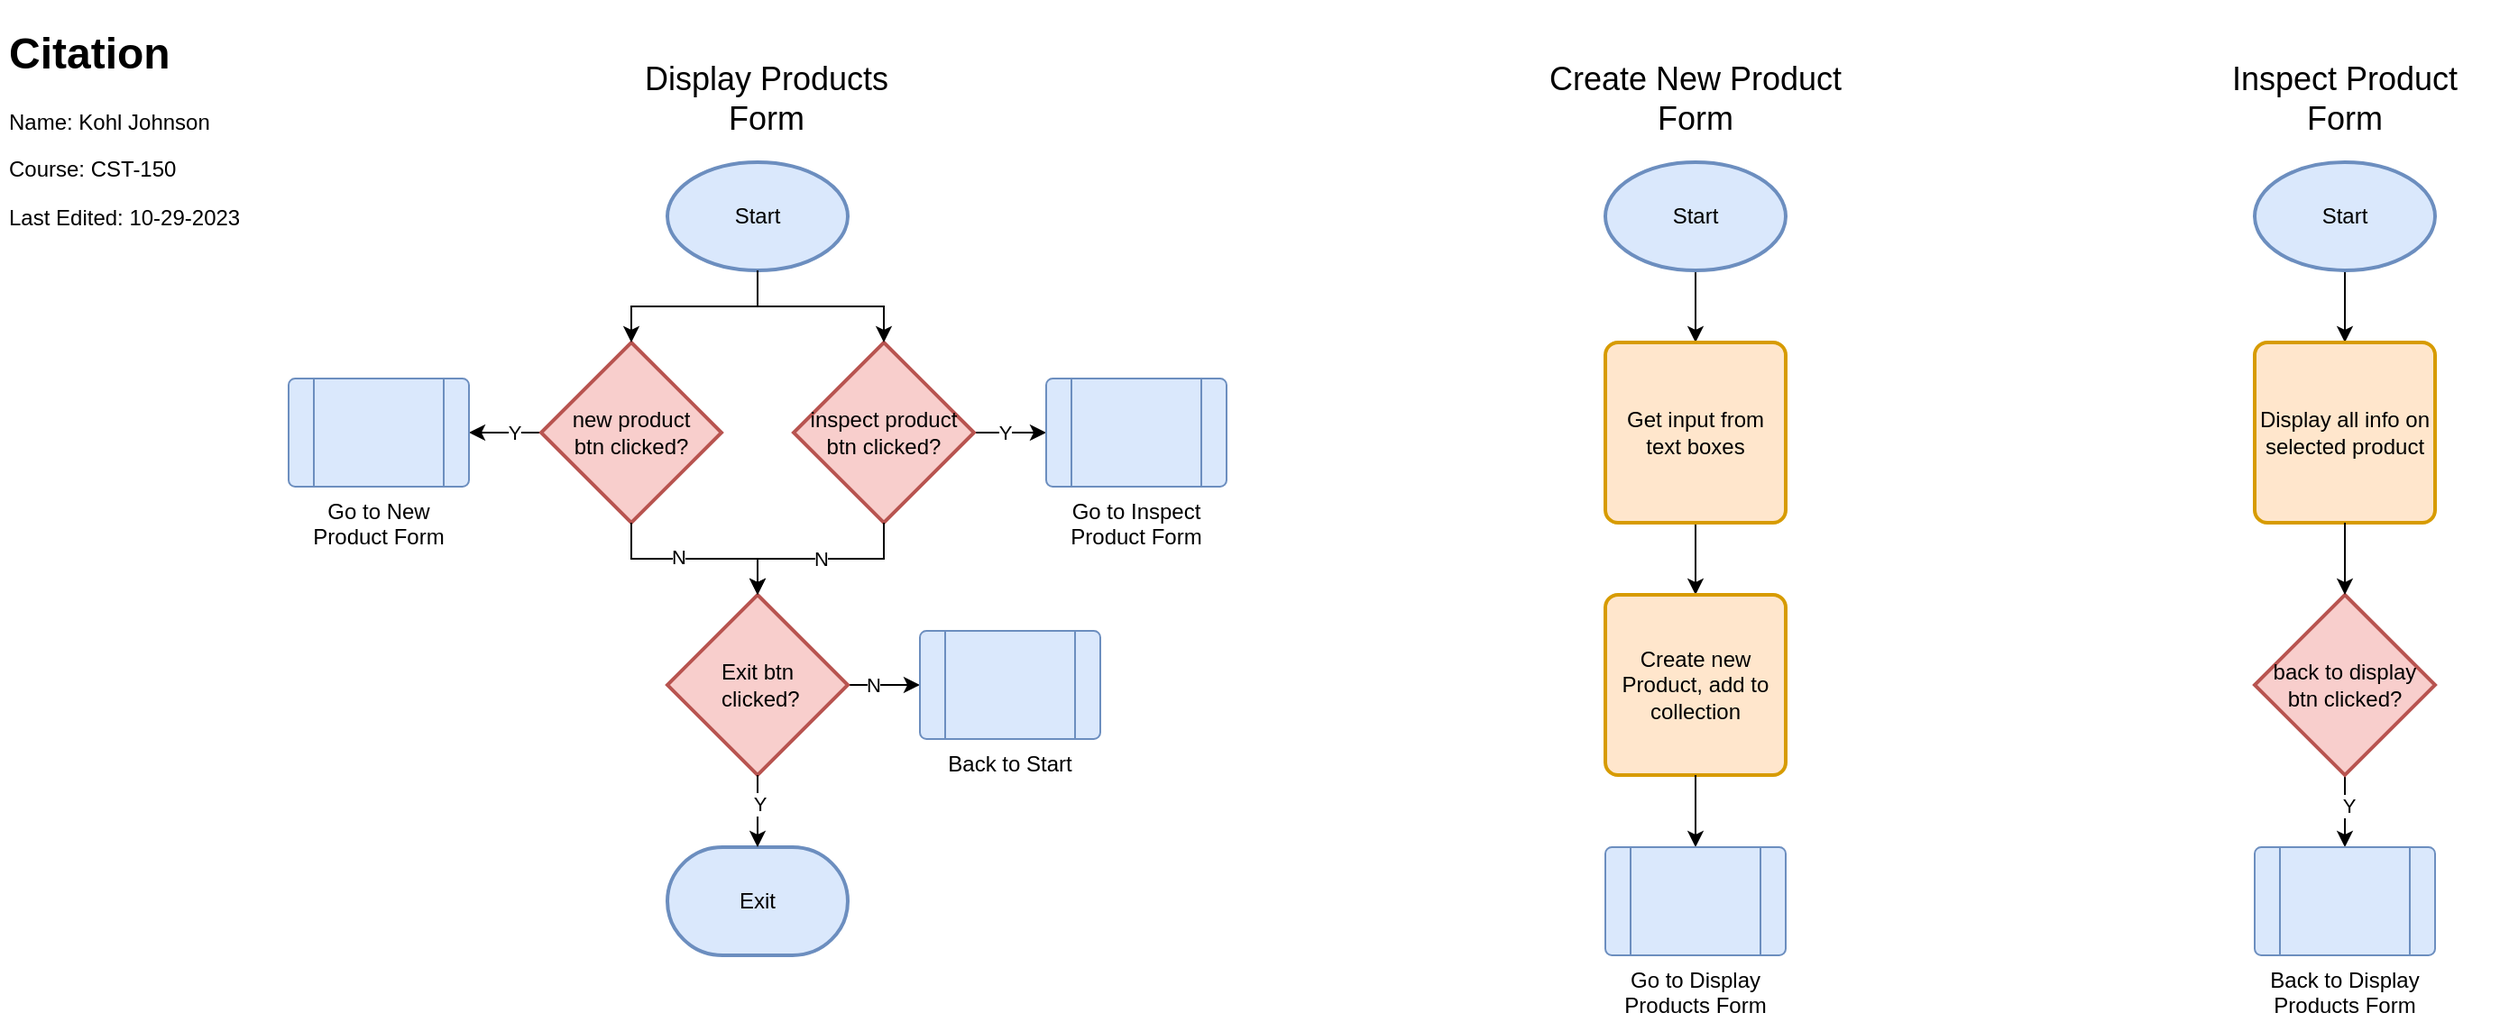 <mxfile version="22.0.8" type="device">
  <diagram name="Page-1" id="VeDmgvsDk4by8KfWoQLR">
    <mxGraphModel dx="1793" dy="2088" grid="1" gridSize="10" guides="1" tooltips="1" connect="1" arrows="1" fold="1" page="1" pageScale="1" pageWidth="850" pageHeight="1100" math="0" shadow="0">
      <root>
        <mxCell id="0" />
        <mxCell id="1" parent="0" />
        <mxCell id="z1aTrCgO5oX9MrQG56ug-1" value="Start" style="strokeWidth=2;html=1;shape=mxgraph.flowchart.start_1;whiteSpace=wrap;fillColor=#dae8fc;strokeColor=#6c8ebf;" parent="1" vertex="1">
          <mxGeometry x="370" y="80" width="100" height="60" as="geometry" />
        </mxCell>
        <mxCell id="z1aTrCgO5oX9MrQG56ug-10" style="edgeStyle=orthogonalEdgeStyle;rounded=0;orthogonalLoop=1;jettySize=auto;html=1;entryX=1;entryY=0.5;entryDx=0;entryDy=0;" parent="1" source="z1aTrCgO5oX9MrQG56ug-7" edge="1">
          <mxGeometry relative="1" as="geometry">
            <mxPoint x="260" y="230" as="targetPoint" />
          </mxGeometry>
        </mxCell>
        <mxCell id="z1aTrCgO5oX9MrQG56ug-11" value="Y" style="edgeLabel;html=1;align=center;verticalAlign=middle;resizable=0;points=[];" parent="z1aTrCgO5oX9MrQG56ug-10" vertex="1" connectable="0">
          <mxGeometry x="-0.235" relative="1" as="geometry">
            <mxPoint as="offset" />
          </mxGeometry>
        </mxCell>
        <mxCell id="z1aTrCgO5oX9MrQG56ug-7" value="new product &lt;br&gt;btn clicked?" style="strokeWidth=2;html=1;shape=mxgraph.flowchart.decision;whiteSpace=wrap;fillColor=#f8cecc;strokeColor=#b85450;" parent="1" vertex="1">
          <mxGeometry x="300" y="180" width="100" height="100" as="geometry" />
        </mxCell>
        <mxCell id="z1aTrCgO5oX9MrQG56ug-13" style="edgeStyle=orthogonalEdgeStyle;rounded=0;orthogonalLoop=1;jettySize=auto;html=1;entryX=0;entryY=0.5;entryDx=0;entryDy=0;" parent="1" source="z1aTrCgO5oX9MrQG56ug-8" edge="1">
          <mxGeometry relative="1" as="geometry">
            <mxPoint x="580" y="230" as="targetPoint" />
          </mxGeometry>
        </mxCell>
        <mxCell id="z1aTrCgO5oX9MrQG56ug-14" value="Y" style="edgeLabel;html=1;align=center;verticalAlign=middle;resizable=0;points=[];" parent="z1aTrCgO5oX9MrQG56ug-13" vertex="1" connectable="0">
          <mxGeometry x="-0.183" relative="1" as="geometry">
            <mxPoint as="offset" />
          </mxGeometry>
        </mxCell>
        <mxCell id="z1aTrCgO5oX9MrQG56ug-8" value="inspect product&lt;br&gt;btn clicked?" style="strokeWidth=2;html=1;shape=mxgraph.flowchart.decision;whiteSpace=wrap;fillColor=#f8cecc;strokeColor=#b85450;" parent="1" vertex="1">
          <mxGeometry x="440" y="180" width="100" height="100" as="geometry" />
        </mxCell>
        <mxCell id="z1aTrCgO5oX9MrQG56ug-15" value="Go to New Product Form" style="verticalLabelPosition=bottom;verticalAlign=top;html=1;shape=process;whiteSpace=wrap;rounded=1;size=0.14;arcSize=6;fillColor=#dae8fc;strokeColor=#6c8ebf;" parent="1" vertex="1">
          <mxGeometry x="160" y="200" width="100" height="60" as="geometry" />
        </mxCell>
        <mxCell id="z1aTrCgO5oX9MrQG56ug-16" value="Go to Inspect Product Form" style="verticalLabelPosition=bottom;verticalAlign=top;html=1;shape=process;whiteSpace=wrap;rounded=1;size=0.14;arcSize=6;fillColor=#dae8fc;strokeColor=#6c8ebf;" parent="1" vertex="1">
          <mxGeometry x="580" y="200" width="100" height="60" as="geometry" />
        </mxCell>
        <mxCell id="z1aTrCgO5oX9MrQG56ug-17" style="edgeStyle=orthogonalEdgeStyle;rounded=0;orthogonalLoop=1;jettySize=auto;html=1;entryX=0.5;entryY=0;entryDx=0;entryDy=0;entryPerimeter=0;" parent="1" source="z1aTrCgO5oX9MrQG56ug-1" target="z1aTrCgO5oX9MrQG56ug-8" edge="1">
          <mxGeometry relative="1" as="geometry" />
        </mxCell>
        <mxCell id="z1aTrCgO5oX9MrQG56ug-18" style="edgeStyle=orthogonalEdgeStyle;rounded=0;orthogonalLoop=1;jettySize=auto;html=1;entryX=0.5;entryY=0;entryDx=0;entryDy=0;entryPerimeter=0;" parent="1" source="z1aTrCgO5oX9MrQG56ug-1" target="z1aTrCgO5oX9MrQG56ug-7" edge="1">
          <mxGeometry relative="1" as="geometry" />
        </mxCell>
        <mxCell id="z1aTrCgO5oX9MrQG56ug-33" style="edgeStyle=orthogonalEdgeStyle;rounded=0;orthogonalLoop=1;jettySize=auto;html=1;entryX=0;entryY=0.5;entryDx=0;entryDy=0;" parent="1" source="z1aTrCgO5oX9MrQG56ug-19" target="z1aTrCgO5oX9MrQG56ug-32" edge="1">
          <mxGeometry relative="1" as="geometry" />
        </mxCell>
        <mxCell id="z1aTrCgO5oX9MrQG56ug-34" value="N" style="edgeLabel;html=1;align=center;verticalAlign=middle;resizable=0;points=[];" parent="z1aTrCgO5oX9MrQG56ug-33" vertex="1" connectable="0">
          <mxGeometry x="-0.304" relative="1" as="geometry">
            <mxPoint as="offset" />
          </mxGeometry>
        </mxCell>
        <mxCell id="z1aTrCgO5oX9MrQG56ug-19" value="Exit btn&lt;br&gt;&amp;nbsp;clicked?" style="strokeWidth=2;html=1;shape=mxgraph.flowchart.decision;whiteSpace=wrap;fillColor=#f8cecc;strokeColor=#b85450;" parent="1" vertex="1">
          <mxGeometry x="370" y="320" width="100" height="100" as="geometry" />
        </mxCell>
        <mxCell id="z1aTrCgO5oX9MrQG56ug-25" style="edgeStyle=orthogonalEdgeStyle;rounded=0;orthogonalLoop=1;jettySize=auto;html=1;entryX=0.5;entryY=0;entryDx=0;entryDy=0;entryPerimeter=0;" parent="1" source="z1aTrCgO5oX9MrQG56ug-8" target="z1aTrCgO5oX9MrQG56ug-19" edge="1">
          <mxGeometry relative="1" as="geometry" />
        </mxCell>
        <mxCell id="z1aTrCgO5oX9MrQG56ug-28" value="N" style="edgeLabel;html=1;align=center;verticalAlign=middle;resizable=0;points=[];" parent="z1aTrCgO5oX9MrQG56ug-25" vertex="1" connectable="0">
          <mxGeometry x="0.004" relative="1" as="geometry">
            <mxPoint as="offset" />
          </mxGeometry>
        </mxCell>
        <mxCell id="z1aTrCgO5oX9MrQG56ug-26" style="edgeStyle=orthogonalEdgeStyle;rounded=0;orthogonalLoop=1;jettySize=auto;html=1;entryX=0.5;entryY=0;entryDx=0;entryDy=0;entryPerimeter=0;" parent="1" source="z1aTrCgO5oX9MrQG56ug-7" target="z1aTrCgO5oX9MrQG56ug-19" edge="1">
          <mxGeometry relative="1" as="geometry" />
        </mxCell>
        <mxCell id="z1aTrCgO5oX9MrQG56ug-27" value="N" style="edgeLabel;html=1;align=center;verticalAlign=middle;resizable=0;points=[];" parent="z1aTrCgO5oX9MrQG56ug-26" vertex="1" connectable="0">
          <mxGeometry x="-0.164" y="1" relative="1" as="geometry">
            <mxPoint as="offset" />
          </mxGeometry>
        </mxCell>
        <mxCell id="z1aTrCgO5oX9MrQG56ug-29" value="Exit" style="strokeWidth=2;html=1;shape=mxgraph.flowchart.terminator;whiteSpace=wrap;fillColor=#dae8fc;strokeColor=#6c8ebf;" parent="1" vertex="1">
          <mxGeometry x="370" y="460" width="100" height="60" as="geometry" />
        </mxCell>
        <mxCell id="z1aTrCgO5oX9MrQG56ug-30" style="edgeStyle=orthogonalEdgeStyle;rounded=0;orthogonalLoop=1;jettySize=auto;html=1;entryX=0.5;entryY=0;entryDx=0;entryDy=0;entryPerimeter=0;" parent="1" source="z1aTrCgO5oX9MrQG56ug-19" target="z1aTrCgO5oX9MrQG56ug-29" edge="1">
          <mxGeometry relative="1" as="geometry" />
        </mxCell>
        <mxCell id="z1aTrCgO5oX9MrQG56ug-31" value="Y" style="edgeLabel;html=1;align=center;verticalAlign=middle;resizable=0;points=[];" parent="z1aTrCgO5oX9MrQG56ug-30" vertex="1" connectable="0">
          <mxGeometry x="-0.193" y="1" relative="1" as="geometry">
            <mxPoint as="offset" />
          </mxGeometry>
        </mxCell>
        <mxCell id="z1aTrCgO5oX9MrQG56ug-32" value="Back to Start" style="verticalLabelPosition=bottom;verticalAlign=top;html=1;shape=process;whiteSpace=wrap;rounded=1;size=0.14;arcSize=6;fillColor=#dae8fc;strokeColor=#6c8ebf;" parent="1" vertex="1">
          <mxGeometry x="510" y="340" width="100" height="60" as="geometry" />
        </mxCell>
        <mxCell id="z1aTrCgO5oX9MrQG56ug-35" value="Display Products Form" style="text;html=1;strokeColor=none;fillColor=none;align=center;verticalAlign=middle;whiteSpace=wrap;rounded=0;fontSize=18;" parent="1" vertex="1">
          <mxGeometry x="340" y="30" width="170" height="30" as="geometry" />
        </mxCell>
        <mxCell id="z1aTrCgO5oX9MrQG56ug-41" style="edgeStyle=orthogonalEdgeStyle;rounded=0;orthogonalLoop=1;jettySize=auto;html=1;entryX=0.5;entryY=0;entryDx=0;entryDy=0;" parent="1" source="z1aTrCgO5oX9MrQG56ug-36" target="z1aTrCgO5oX9MrQG56ug-37" edge="1">
          <mxGeometry relative="1" as="geometry" />
        </mxCell>
        <mxCell id="z1aTrCgO5oX9MrQG56ug-36" value="Start" style="strokeWidth=2;html=1;shape=mxgraph.flowchart.start_1;whiteSpace=wrap;fillColor=#dae8fc;strokeColor=#6c8ebf;" parent="1" vertex="1">
          <mxGeometry x="890" y="80" width="100" height="60" as="geometry" />
        </mxCell>
        <mxCell id="z1aTrCgO5oX9MrQG56ug-42" style="edgeStyle=orthogonalEdgeStyle;rounded=0;orthogonalLoop=1;jettySize=auto;html=1;entryX=0.5;entryY=0;entryDx=0;entryDy=0;" parent="1" source="z1aTrCgO5oX9MrQG56ug-37" target="z1aTrCgO5oX9MrQG56ug-38" edge="1">
          <mxGeometry relative="1" as="geometry" />
        </mxCell>
        <mxCell id="z1aTrCgO5oX9MrQG56ug-37" value="Get input from text boxes" style="rounded=1;whiteSpace=wrap;html=1;absoluteArcSize=1;arcSize=14;strokeWidth=2;fillColor=#ffe6cc;strokeColor=#d79b00;" parent="1" vertex="1">
          <mxGeometry x="890" y="180" width="100" height="100" as="geometry" />
        </mxCell>
        <mxCell id="z1aTrCgO5oX9MrQG56ug-38" value="Create new Product, add to collection" style="rounded=1;whiteSpace=wrap;html=1;absoluteArcSize=1;arcSize=14;strokeWidth=2;fillColor=#ffe6cc;strokeColor=#d79b00;" parent="1" vertex="1">
          <mxGeometry x="890" y="320" width="100" height="100" as="geometry" />
        </mxCell>
        <mxCell id="z1aTrCgO5oX9MrQG56ug-44" style="edgeStyle=orthogonalEdgeStyle;rounded=0;orthogonalLoop=1;jettySize=auto;html=1;entryX=0.5;entryY=0;entryDx=0;entryDy=0;" parent="1" source="z1aTrCgO5oX9MrQG56ug-38" target="z1aTrCgO5oX9MrQG56ug-46" edge="1">
          <mxGeometry relative="1" as="geometry">
            <mxPoint x="940.0" y="460" as="targetPoint" />
          </mxGeometry>
        </mxCell>
        <mxCell id="z1aTrCgO5oX9MrQG56ug-46" value="Go to Display Products Form" style="verticalLabelPosition=bottom;verticalAlign=top;html=1;shape=process;whiteSpace=wrap;rounded=1;size=0.14;arcSize=6;fillColor=#dae8fc;strokeColor=#6c8ebf;" parent="1" vertex="1">
          <mxGeometry x="890" y="460" width="100" height="60" as="geometry" />
        </mxCell>
        <mxCell id="z1aTrCgO5oX9MrQG56ug-49" value="Create New Product Form" style="text;html=1;strokeColor=none;fillColor=none;align=center;verticalAlign=middle;whiteSpace=wrap;rounded=0;fontSize=18;" parent="1" vertex="1">
          <mxGeometry x="855" y="30" width="170" height="30" as="geometry" />
        </mxCell>
        <mxCell id="z1aTrCgO5oX9MrQG56ug-56" style="edgeStyle=orthogonalEdgeStyle;rounded=0;orthogonalLoop=1;jettySize=auto;html=1;entryX=0.5;entryY=0;entryDx=0;entryDy=0;" parent="1" source="z1aTrCgO5oX9MrQG56ug-52" target="z1aTrCgO5oX9MrQG56ug-54" edge="1">
          <mxGeometry relative="1" as="geometry" />
        </mxCell>
        <mxCell id="z1aTrCgO5oX9MrQG56ug-52" value="Start" style="strokeWidth=2;html=1;shape=mxgraph.flowchart.start_1;whiteSpace=wrap;fillColor=#dae8fc;strokeColor=#6c8ebf;" parent="1" vertex="1">
          <mxGeometry x="1250" y="80" width="100" height="60" as="geometry" />
        </mxCell>
        <mxCell id="z1aTrCgO5oX9MrQG56ug-53" value="Inspect Product Form" style="text;html=1;strokeColor=none;fillColor=none;align=center;verticalAlign=middle;whiteSpace=wrap;rounded=0;fontSize=18;" parent="1" vertex="1">
          <mxGeometry x="1215" y="30" width="170" height="30" as="geometry" />
        </mxCell>
        <mxCell id="z1aTrCgO5oX9MrQG56ug-54" value="Display all info on selected product" style="rounded=1;whiteSpace=wrap;html=1;absoluteArcSize=1;arcSize=14;strokeWidth=2;fillColor=#ffe6cc;strokeColor=#d79b00;" parent="1" vertex="1">
          <mxGeometry x="1250" y="180" width="100" height="100" as="geometry" />
        </mxCell>
        <mxCell id="z1aTrCgO5oX9MrQG56ug-59" style="edgeStyle=orthogonalEdgeStyle;rounded=0;orthogonalLoop=1;jettySize=auto;html=1;entryX=0.5;entryY=0;entryDx=0;entryDy=0;" parent="1" source="z1aTrCgO5oX9MrQG56ug-55" target="z1aTrCgO5oX9MrQG56ug-58" edge="1">
          <mxGeometry relative="1" as="geometry">
            <Array as="points">
              <mxPoint x="1300" y="440" />
              <mxPoint x="1300" y="440" />
            </Array>
          </mxGeometry>
        </mxCell>
        <mxCell id="z1aTrCgO5oX9MrQG56ug-60" value="Y" style="edgeLabel;html=1;align=center;verticalAlign=middle;resizable=0;points=[];" parent="z1aTrCgO5oX9MrQG56ug-59" vertex="1" connectable="0">
          <mxGeometry x="-0.163" y="2" relative="1" as="geometry">
            <mxPoint as="offset" />
          </mxGeometry>
        </mxCell>
        <mxCell id="z1aTrCgO5oX9MrQG56ug-55" value="back to display btn clicked?" style="strokeWidth=2;html=1;shape=mxgraph.flowchart.decision;whiteSpace=wrap;fillColor=#f8cecc;strokeColor=#b85450;" parent="1" vertex="1">
          <mxGeometry x="1250" y="320" width="100" height="100" as="geometry" />
        </mxCell>
        <mxCell id="z1aTrCgO5oX9MrQG56ug-57" style="edgeStyle=orthogonalEdgeStyle;rounded=0;orthogonalLoop=1;jettySize=auto;html=1;entryX=0.5;entryY=0;entryDx=0;entryDy=0;entryPerimeter=0;" parent="1" source="z1aTrCgO5oX9MrQG56ug-54" target="z1aTrCgO5oX9MrQG56ug-55" edge="1">
          <mxGeometry relative="1" as="geometry" />
        </mxCell>
        <mxCell id="z1aTrCgO5oX9MrQG56ug-58" value="Back to Display Products Form" style="verticalLabelPosition=bottom;verticalAlign=top;html=1;shape=process;whiteSpace=wrap;rounded=1;size=0.14;arcSize=6;fillColor=#dae8fc;strokeColor=#6c8ebf;" parent="1" vertex="1">
          <mxGeometry x="1250" y="460" width="100" height="60" as="geometry" />
        </mxCell>
        <mxCell id="g1w2s0z9PnR9bezA73k5-1" value="&lt;h1 style=&quot;border-color: var(--border-color);&quot;&gt;Citation&lt;/h1&gt;&lt;h1&gt;&lt;p style=&quot;border-color: var(--border-color); font-size: 12px; font-weight: 400;&quot;&gt;Name: Kohl Johnson&lt;/p&gt;&lt;p style=&quot;border-color: var(--border-color); font-size: 12px; font-weight: 400;&quot;&gt;Course: CST-150&lt;/p&gt;&lt;p style=&quot;border-color: var(--border-color); font-size: 12px; font-weight: 400;&quot;&gt;Last Edited: 10-29-2023&lt;/p&gt;&lt;/h1&gt;" style="text;html=1;strokeColor=none;fillColor=none;spacing=5;spacingTop=-20;whiteSpace=wrap;overflow=hidden;rounded=0;" vertex="1" parent="1">
          <mxGeometry width="190" height="120" as="geometry" />
        </mxCell>
      </root>
    </mxGraphModel>
  </diagram>
</mxfile>
